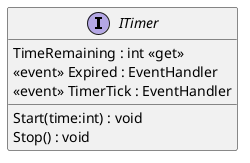 @startuml
interface ITimer {
    TimeRemaining : int <<get>>
     <<event>> Expired : EventHandler 
     <<event>> TimerTick : EventHandler 
    Start(time:int) : void
    Stop() : void
}
@enduml
